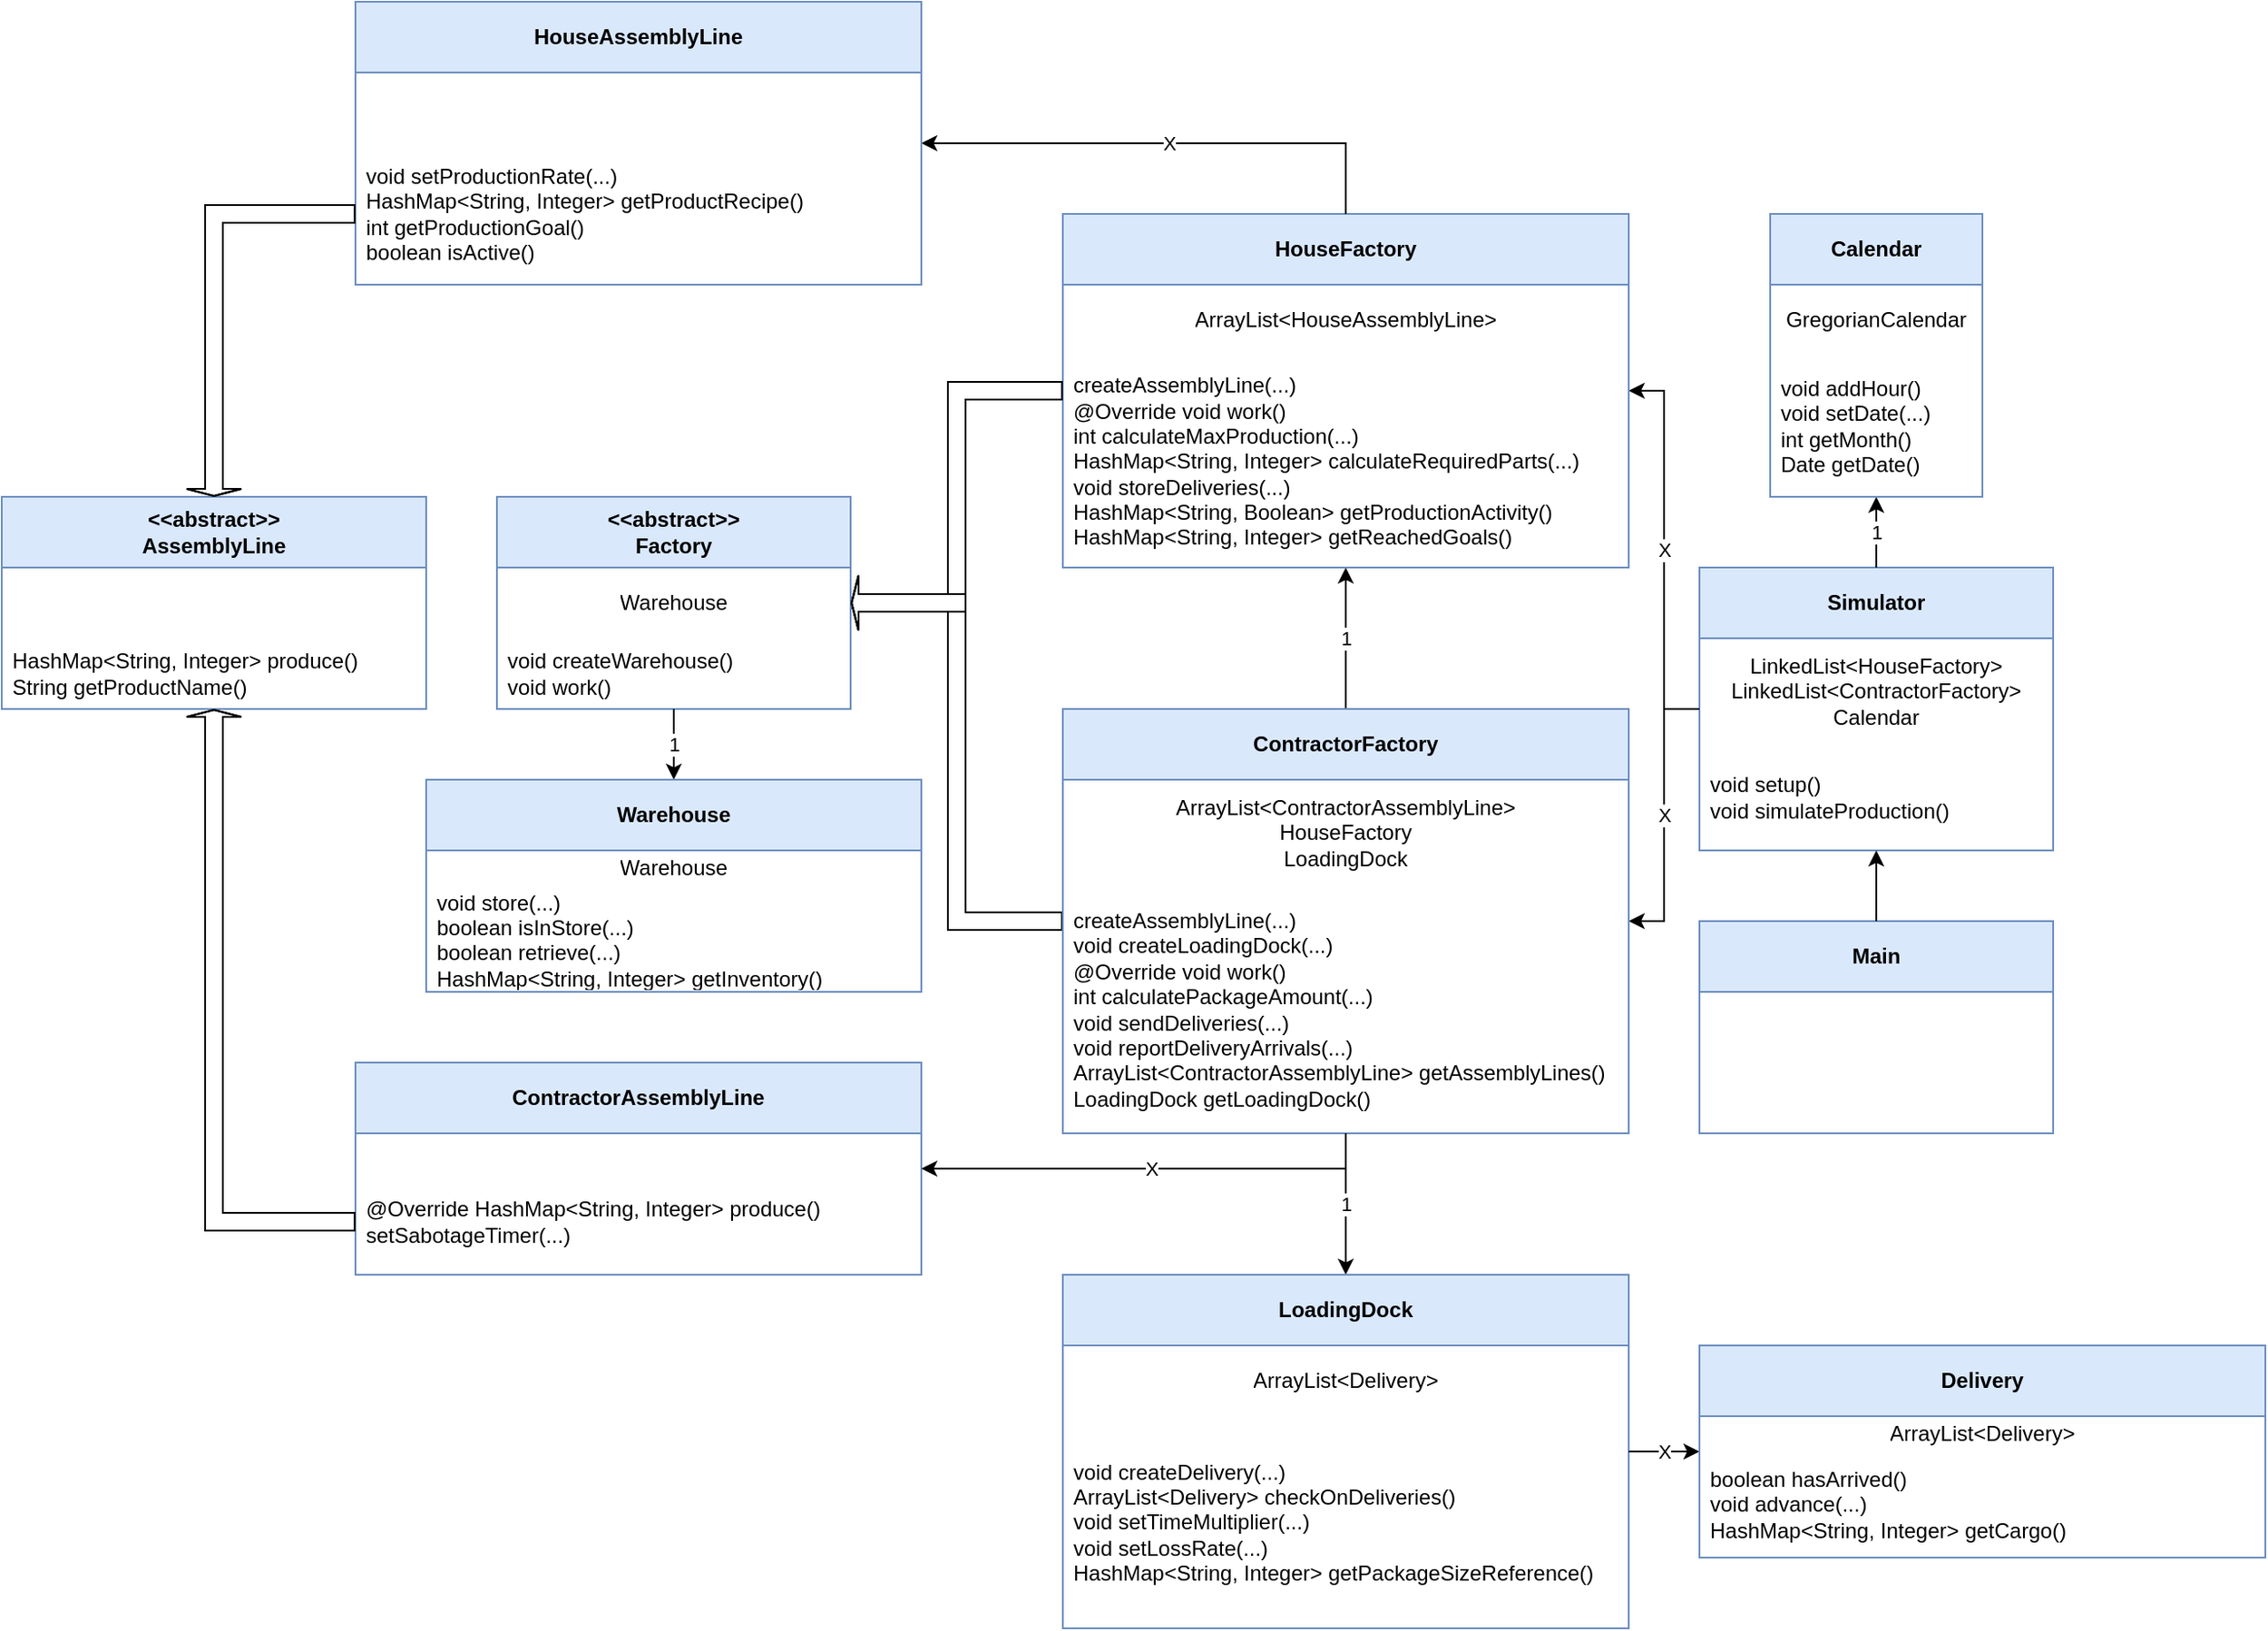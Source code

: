 <mxfile version="24.7.16">
  <diagram name="Page-1" id="d-1rrJ0oCcneB-PtpgLR">
    <mxGraphModel grid="1" page="1" gridSize="10" guides="1" tooltips="1" connect="1" arrows="1" fold="1" pageScale="1" pageWidth="850" pageHeight="1100" math="0" shadow="0">
      <root>
        <mxCell id="0" />
        <mxCell id="1" parent="0" />
        <mxCell id="JcvaEFbkYhydiZ2D-jPk-1" value="Simulator" style="swimlane;fontStyle=1;align=center;verticalAlign=middle;childLayout=stackLayout;horizontal=1;startSize=40;horizontalStack=0;resizeParent=1;resizeParentMax=0;resizeLast=0;collapsible=0;marginBottom=0;html=1;whiteSpace=wrap;fillColor=#dae8fc;strokeColor=#6c8ebf;" vertex="1" parent="1">
          <mxGeometry x="320" y="280" width="200" height="160" as="geometry" />
        </mxCell>
        <mxCell id="JcvaEFbkYhydiZ2D-jPk-2" value="LinkedList&amp;lt;HouseFactory&amp;gt;&lt;div&gt;LinkedList&amp;lt;ContractorFactory&amp;gt;&lt;/div&gt;&lt;div&gt;Calendar&lt;/div&gt;" style="text;html=1;strokeColor=none;fillColor=none;align=center;verticalAlign=middle;spacingLeft=4;spacingRight=4;overflow=hidden;rotatable=0;points=[[0,0.5],[1,0.5]];portConstraint=eastwest;whiteSpace=wrap;" vertex="1" parent="JcvaEFbkYhydiZ2D-jPk-1">
          <mxGeometry y="40" width="200" height="60" as="geometry" />
        </mxCell>
        <mxCell id="JcvaEFbkYhydiZ2D-jPk-3" value="&lt;div style=&quot;&quot;&gt;&lt;span style=&quot;background-color: initial;&quot;&gt;void setup()&lt;/span&gt;&lt;/div&gt;&lt;div style=&quot;&quot;&gt;void simulateProduction()&lt;br&gt;&lt;/div&gt;" style="text;html=1;strokeColor=none;fillColor=none;align=left;verticalAlign=middle;spacingLeft=4;spacingRight=4;overflow=hidden;rotatable=0;points=[[0,0.5],[1,0.5]];portConstraint=eastwest;whiteSpace=wrap;" vertex="1" parent="JcvaEFbkYhydiZ2D-jPk-1">
          <mxGeometry y="100" width="200" height="60" as="geometry" />
        </mxCell>
        <mxCell id="JcvaEFbkYhydiZ2D-jPk-12" value="1" style="edgeStyle=orthogonalEdgeStyle;rounded=0;orthogonalLoop=1;jettySize=auto;html=1;exitX=0.5;exitY=0;exitDx=0;exitDy=0;" edge="1" parent="1" source="JcvaEFbkYhydiZ2D-jPk-1" target="JcvaEFbkYhydiZ2D-jPk-5">
          <mxGeometry relative="1" as="geometry" />
        </mxCell>
        <mxCell id="JcvaEFbkYhydiZ2D-jPk-5" value="Calendar" style="swimlane;fontStyle=1;align=center;verticalAlign=middle;childLayout=stackLayout;horizontal=1;startSize=40;horizontalStack=0;resizeParent=1;resizeParentMax=0;resizeLast=0;collapsible=0;marginBottom=0;html=1;whiteSpace=wrap;fillColor=#dae8fc;strokeColor=#6c8ebf;" vertex="1" parent="1">
          <mxGeometry x="360" y="80" width="120" height="160" as="geometry" />
        </mxCell>
        <mxCell id="JcvaEFbkYhydiZ2D-jPk-6" value="GregorianCalendar" style="text;html=1;strokeColor=none;fillColor=none;align=center;verticalAlign=middle;spacingLeft=4;spacingRight=4;overflow=hidden;rotatable=0;points=[[0,0.5],[1,0.5]];portConstraint=eastwest;whiteSpace=wrap;" vertex="1" parent="JcvaEFbkYhydiZ2D-jPk-5">
          <mxGeometry y="40" width="120" height="40" as="geometry" />
        </mxCell>
        <mxCell id="JcvaEFbkYhydiZ2D-jPk-7" value="&lt;div style=&quot;&quot;&gt;void addHour()&lt;br&gt;&lt;/div&gt;&lt;div style=&quot;&quot;&gt;void setDate(...)&lt;br&gt;&lt;/div&gt;&lt;div style=&quot;&quot;&gt;int getMonth()&lt;br&gt;&lt;/div&gt;&lt;div style=&quot;&quot;&gt;Date getDate()&lt;br&gt;&lt;/div&gt;" style="text;html=1;strokeColor=none;fillColor=none;align=left;verticalAlign=middle;spacingLeft=4;spacingRight=4;overflow=hidden;rotatable=0;points=[[0,0.5],[1,0.5]];portConstraint=eastwest;whiteSpace=wrap;" vertex="1" parent="JcvaEFbkYhydiZ2D-jPk-5">
          <mxGeometry y="80" width="120" height="80" as="geometry" />
        </mxCell>
        <mxCell id="JcvaEFbkYhydiZ2D-jPk-13" value="Main" style="swimlane;fontStyle=1;align=center;verticalAlign=middle;childLayout=stackLayout;horizontal=1;startSize=40;horizontalStack=0;resizeParent=1;resizeParentMax=0;resizeLast=0;collapsible=0;marginBottom=0;html=1;whiteSpace=wrap;fillColor=#dae8fc;strokeColor=#6c8ebf;" vertex="1" parent="1">
          <mxGeometry x="320" y="480" width="200" height="120" as="geometry" />
        </mxCell>
        <mxCell id="JcvaEFbkYhydiZ2D-jPk-14" value="&amp;nbsp;" style="text;html=1;strokeColor=none;fillColor=none;align=center;verticalAlign=middle;spacingLeft=4;spacingRight=4;overflow=hidden;rotatable=0;points=[[0,0.5],[1,0.5]];portConstraint=eastwest;whiteSpace=wrap;" vertex="1" parent="JcvaEFbkYhydiZ2D-jPk-13">
          <mxGeometry y="40" width="200" height="40" as="geometry" />
        </mxCell>
        <mxCell id="JcvaEFbkYhydiZ2D-jPk-15" value="&lt;div style=&quot;&quot;&gt;&amp;nbsp;&lt;/div&gt;" style="text;html=1;strokeColor=none;fillColor=none;align=left;verticalAlign=middle;spacingLeft=4;spacingRight=4;overflow=hidden;rotatable=0;points=[[0,0.5],[1,0.5]];portConstraint=eastwest;whiteSpace=wrap;" vertex="1" parent="JcvaEFbkYhydiZ2D-jPk-13">
          <mxGeometry y="80" width="200" height="40" as="geometry" />
        </mxCell>
        <mxCell id="JcvaEFbkYhydiZ2D-jPk-17" style="edgeStyle=orthogonalEdgeStyle;rounded=0;orthogonalLoop=1;jettySize=auto;html=1;entryX=0.5;entryY=1;entryDx=0;entryDy=0;entryPerimeter=0;" edge="1" parent="1" source="JcvaEFbkYhydiZ2D-jPk-13" target="JcvaEFbkYhydiZ2D-jPk-3">
          <mxGeometry relative="1" as="geometry" />
        </mxCell>
        <mxCell id="JcvaEFbkYhydiZ2D-jPk-31" value="X" style="edgeStyle=orthogonalEdgeStyle;rounded=0;orthogonalLoop=1;jettySize=auto;html=1;" edge="1" parent="1" source="JcvaEFbkYhydiZ2D-jPk-1" target="JcvaEFbkYhydiZ2D-jPk-18">
          <mxGeometry relative="1" as="geometry" />
        </mxCell>
        <mxCell id="z0tRQ9MEXHEUKX75JnhB-1" value="1" style="edgeStyle=orthogonalEdgeStyle;rounded=0;orthogonalLoop=1;jettySize=auto;html=1;exitX=0.5;exitY=0;exitDx=0;exitDy=0;" edge="1" parent="1" source="JcvaEFbkYhydiZ2D-jPk-27" target="JcvaEFbkYhydiZ2D-jPk-18">
          <mxGeometry relative="1" as="geometry" />
        </mxCell>
        <mxCell id="JcvaEFbkYhydiZ2D-jPk-18" value="HouseFactory" style="swimlane;fontStyle=1;align=center;verticalAlign=middle;childLayout=stackLayout;horizontal=1;startSize=40;horizontalStack=0;resizeParent=1;resizeParentMax=0;resizeLast=0;collapsible=0;marginBottom=0;html=1;whiteSpace=wrap;fillColor=#dae8fc;strokeColor=#6c8ebf;" vertex="1" parent="1">
          <mxGeometry x="-40" y="80" width="320" height="200" as="geometry" />
        </mxCell>
        <mxCell id="JcvaEFbkYhydiZ2D-jPk-19" value="ArrayList&amp;lt;HouseAssemblyLine&amp;gt;" style="text;html=1;strokeColor=none;fillColor=none;align=center;verticalAlign=middle;spacingLeft=4;spacingRight=4;overflow=hidden;rotatable=0;points=[[0,0.5],[1,0.5]];portConstraint=eastwest;whiteSpace=wrap;" vertex="1" parent="JcvaEFbkYhydiZ2D-jPk-18">
          <mxGeometry y="40" width="320" height="40" as="geometry" />
        </mxCell>
        <mxCell id="JcvaEFbkYhydiZ2D-jPk-20" value="&lt;div style=&quot;&quot;&gt;createAssemblyLine(...)&lt;br&gt;&lt;/div&gt;&lt;div style=&quot;&quot;&gt;&lt;div&gt;@Override&amp;nbsp;&lt;span style=&quot;background-color: initial;&quot;&gt;void work()&lt;/span&gt;&lt;/div&gt;&lt;div&gt;&lt;span style=&quot;background-color: initial;&quot;&gt;int calculateMaxProduction(...)&lt;br&gt;&lt;/span&gt;&lt;/div&gt;&lt;div&gt;&lt;span style=&quot;background-color: initial;&quot;&gt;HashMap&amp;lt;String, Integer&amp;gt; calculateRequiredParts(...)&lt;br&gt;&lt;/span&gt;&lt;/div&gt;&lt;div&gt;&lt;span style=&quot;background-color: initial;&quot;&gt;void storeDeliveries(...)&lt;br&gt;&lt;/span&gt;&lt;/div&gt;&lt;div&gt;&lt;span style=&quot;background-color: initial;&quot;&gt;HashMap&amp;lt;String, Boolean&amp;gt; getProductionActivity()&lt;br&gt;&lt;/span&gt;&lt;/div&gt;&lt;div&gt;&lt;span style=&quot;background-color: initial;&quot;&gt;HashMap&amp;lt;String, Integer&amp;gt; getReachedGoals()&lt;br&gt;&lt;/span&gt;&lt;/div&gt;&lt;/div&gt;" style="text;html=1;strokeColor=none;fillColor=none;align=left;verticalAlign=middle;spacingLeft=4;spacingRight=4;overflow=hidden;rotatable=0;points=[[0,0.5],[1,0.5]];portConstraint=eastwest;whiteSpace=wrap;" vertex="1" parent="JcvaEFbkYhydiZ2D-jPk-18">
          <mxGeometry y="80" width="320" height="120" as="geometry" />
        </mxCell>
        <mxCell id="JcvaEFbkYhydiZ2D-jPk-33" style="edgeStyle=orthogonalEdgeStyle;rounded=0;orthogonalLoop=1;jettySize=auto;html=1;shape=flexArrow;endSize=1;startSize=1;" edge="1" parent="1" source="JcvaEFbkYhydiZ2D-jPk-27" target="JcvaEFbkYhydiZ2D-jPk-21">
          <mxGeometry relative="1" as="geometry" />
        </mxCell>
        <mxCell id="JcvaEFbkYhydiZ2D-jPk-21" value="&lt;div&gt;&amp;lt;&amp;lt;abstract&amp;gt;&amp;gt;&lt;br&gt;&lt;/div&gt;Factory" style="swimlane;fontStyle=1;align=center;verticalAlign=middle;childLayout=stackLayout;horizontal=1;startSize=40;horizontalStack=0;resizeParent=1;resizeParentMax=0;resizeLast=0;collapsible=0;marginBottom=0;html=1;whiteSpace=wrap;fillColor=#dae8fc;strokeColor=#6c8ebf;" vertex="1" parent="1">
          <mxGeometry x="-360" y="240" width="200" height="120" as="geometry" />
        </mxCell>
        <mxCell id="JcvaEFbkYhydiZ2D-jPk-22" value="Warehouse" style="text;html=1;strokeColor=none;fillColor=none;align=center;verticalAlign=middle;spacingLeft=4;spacingRight=4;overflow=hidden;rotatable=0;points=[[0,0.5],[1,0.5]];portConstraint=eastwest;whiteSpace=wrap;" vertex="1" parent="JcvaEFbkYhydiZ2D-jPk-21">
          <mxGeometry y="40" width="200" height="40" as="geometry" />
        </mxCell>
        <mxCell id="JcvaEFbkYhydiZ2D-jPk-23" value="&lt;div style=&quot;&quot;&gt;void createWarehouse()&lt;br&gt;&lt;/div&gt;&lt;div style=&quot;&quot;&gt;void work()&lt;br&gt;&lt;/div&gt;" style="text;html=1;strokeColor=none;fillColor=none;align=left;verticalAlign=middle;spacingLeft=4;spacingRight=4;overflow=hidden;rotatable=0;points=[[0,0.5],[1,0.5]];portConstraint=eastwest;whiteSpace=wrap;" vertex="1" parent="JcvaEFbkYhydiZ2D-jPk-21">
          <mxGeometry y="80" width="200" height="40" as="geometry" />
        </mxCell>
        <mxCell id="JcvaEFbkYhydiZ2D-jPk-24" value="&lt;div&gt;&amp;lt;&amp;lt;abstract&amp;gt;&amp;gt;&lt;/div&gt;AssemblyLine" style="swimlane;fontStyle=1;align=center;verticalAlign=middle;childLayout=stackLayout;horizontal=1;startSize=40;horizontalStack=0;resizeParent=1;resizeParentMax=0;resizeLast=0;collapsible=0;marginBottom=0;html=1;whiteSpace=wrap;fillColor=#dae8fc;strokeColor=#6c8ebf;" vertex="1" parent="1">
          <mxGeometry x="-640" y="240" width="240" height="120" as="geometry" />
        </mxCell>
        <mxCell id="JcvaEFbkYhydiZ2D-jPk-25" value="&amp;nbsp;" style="text;html=1;strokeColor=none;fillColor=none;align=center;verticalAlign=middle;spacingLeft=4;spacingRight=4;overflow=hidden;rotatable=0;points=[[0,0.5],[1,0.5]];portConstraint=eastwest;whiteSpace=wrap;" vertex="1" parent="JcvaEFbkYhydiZ2D-jPk-24">
          <mxGeometry y="40" width="240" height="40" as="geometry" />
        </mxCell>
        <mxCell id="JcvaEFbkYhydiZ2D-jPk-26" value="&lt;div style=&quot;&quot;&gt;HashMap&amp;lt;String, Integer&amp;gt; produce()&lt;br&gt;&lt;/div&gt;&lt;div style=&quot;&quot;&gt;String getProductName()&lt;br&gt;&lt;/div&gt;" style="text;html=1;strokeColor=none;fillColor=none;align=left;verticalAlign=middle;spacingLeft=4;spacingRight=4;overflow=hidden;rotatable=0;points=[[0,0.5],[1,0.5]];portConstraint=eastwest;whiteSpace=wrap;" vertex="1" parent="JcvaEFbkYhydiZ2D-jPk-24">
          <mxGeometry y="80" width="240" height="40" as="geometry" />
        </mxCell>
        <mxCell id="JcvaEFbkYhydiZ2D-jPk-30" value="X" style="edgeStyle=orthogonalEdgeStyle;rounded=0;orthogonalLoop=1;jettySize=auto;html=1;" edge="1" parent="1" source="JcvaEFbkYhydiZ2D-jPk-1" target="JcvaEFbkYhydiZ2D-jPk-27">
          <mxGeometry relative="1" as="geometry" />
        </mxCell>
        <mxCell id="JcvaEFbkYhydiZ2D-jPk-27" value="ContractorFactory" style="swimlane;fontStyle=1;align=center;verticalAlign=middle;childLayout=stackLayout;horizontal=1;startSize=40;horizontalStack=0;resizeParent=1;resizeParentMax=0;resizeLast=0;collapsible=0;marginBottom=0;html=1;whiteSpace=wrap;fillColor=#dae8fc;strokeColor=#6c8ebf;" vertex="1" parent="1">
          <mxGeometry x="-40" y="360" width="320" height="240" as="geometry" />
        </mxCell>
        <mxCell id="JcvaEFbkYhydiZ2D-jPk-28" value="ArrayList&amp;lt;ContractorAssemblyLine&amp;gt;&lt;div&gt;HouseFactory&lt;br&gt;&lt;/div&gt;&lt;div&gt;LoadingDock&lt;br&gt;&lt;/div&gt;" style="text;html=1;strokeColor=none;fillColor=none;align=center;verticalAlign=middle;spacingLeft=4;spacingRight=4;overflow=hidden;rotatable=0;points=[[0,0.5],[1,0.5]];portConstraint=eastwest;whiteSpace=wrap;" vertex="1" parent="JcvaEFbkYhydiZ2D-jPk-27">
          <mxGeometry y="40" width="320" height="60" as="geometry" />
        </mxCell>
        <mxCell id="JcvaEFbkYhydiZ2D-jPk-29" value="&lt;div style=&quot;&quot;&gt;createAssemblyLine(...)&lt;br&gt;&lt;/div&gt;&lt;div style=&quot;&quot;&gt;&lt;div&gt;void createLoadingDock(...)&lt;br&gt;&lt;/div&gt;&lt;div&gt;@Override&amp;nbsp;&lt;span style=&quot;background-color: initial;&quot;&gt;void work()&lt;/span&gt;&lt;/div&gt;&lt;div&gt;int calculatePackageAmount(...)&lt;br&gt;&lt;/div&gt;&lt;div&gt;void sendDeliveries(...)&lt;br&gt;&lt;/div&gt;&lt;div&gt;void reportDeliveryArrivals(...)&lt;br&gt;&lt;/div&gt;&lt;div&gt;ArrayList&amp;lt;ContractorAssemblyLine&amp;gt; getAssemblyLines()&lt;br&gt;&lt;/div&gt;&lt;div&gt;LoadingDock getLoadingDock()&lt;br&gt;&lt;/div&gt;&lt;/div&gt;" style="text;html=1;strokeColor=none;fillColor=none;align=left;verticalAlign=middle;spacingLeft=4;spacingRight=4;overflow=hidden;rotatable=0;points=[[0,0.5],[1,0.5]];portConstraint=eastwest;whiteSpace=wrap;" vertex="1" parent="JcvaEFbkYhydiZ2D-jPk-27">
          <mxGeometry y="100" width="320" height="140" as="geometry" />
        </mxCell>
        <mxCell id="JcvaEFbkYhydiZ2D-jPk-32" style="edgeStyle=orthogonalEdgeStyle;rounded=0;orthogonalLoop=1;jettySize=auto;html=1;shape=flexArrow;strokeWidth=1;endSize=1;startSize=1;" edge="1" parent="1" source="JcvaEFbkYhydiZ2D-jPk-18" target="JcvaEFbkYhydiZ2D-jPk-22">
          <mxGeometry relative="1" as="geometry" />
        </mxCell>
        <mxCell id="JcvaEFbkYhydiZ2D-jPk-47" value="X" style="edgeStyle=orthogonalEdgeStyle;rounded=0;orthogonalLoop=1;jettySize=auto;html=1;exitX=0.5;exitY=0;exitDx=0;exitDy=0;" edge="1" parent="1" source="JcvaEFbkYhydiZ2D-jPk-18" target="JcvaEFbkYhydiZ2D-jPk-35">
          <mxGeometry relative="1" as="geometry" />
        </mxCell>
        <mxCell id="JcvaEFbkYhydiZ2D-jPk-35" value="HouseAssemblyLine" style="swimlane;fontStyle=1;align=center;verticalAlign=middle;childLayout=stackLayout;horizontal=1;startSize=40;horizontalStack=0;resizeParent=1;resizeParentMax=0;resizeLast=0;collapsible=0;marginBottom=0;html=1;whiteSpace=wrap;fillColor=#dae8fc;strokeColor=#6c8ebf;" vertex="1" parent="1">
          <mxGeometry x="-440" y="-40" width="320" height="160" as="geometry" />
        </mxCell>
        <mxCell id="JcvaEFbkYhydiZ2D-jPk-36" value="&amp;nbsp;" style="text;html=1;strokeColor=none;fillColor=none;align=center;verticalAlign=middle;spacingLeft=4;spacingRight=4;overflow=hidden;rotatable=0;points=[[0,0.5],[1,0.5]];portConstraint=eastwest;whiteSpace=wrap;" vertex="1" parent="JcvaEFbkYhydiZ2D-jPk-35">
          <mxGeometry y="40" width="320" height="40" as="geometry" />
        </mxCell>
        <mxCell id="JcvaEFbkYhydiZ2D-jPk-37" value="&lt;div style=&quot;&quot;&gt;&lt;span style=&quot;font-size: 12px;&quot;&gt;void setProductionRate(...)&lt;/span&gt;&lt;br&gt;&lt;/div&gt;&lt;div style=&quot;&quot;&gt;&lt;span style=&quot;font-size: 12px;&quot;&gt;HashMap&amp;lt;String, Integer&amp;gt; getProductRecipe()&lt;/span&gt;&lt;br&gt;&lt;/div&gt;&lt;div style=&quot;&quot;&gt;&lt;span style=&quot;font-size: 12px;&quot;&gt;int getProductionGoal()&lt;/span&gt;&lt;br&gt;&lt;/div&gt;&lt;div style=&quot;&quot;&gt;&lt;span style=&quot;font-size: 12px;&quot;&gt;boolean isActive()&lt;/span&gt;&lt;br&gt;&lt;/div&gt;" style="text;html=1;strokeColor=none;fillColor=none;align=left;verticalAlign=middle;spacingLeft=4;spacingRight=4;overflow=hidden;rotatable=0;points=[[0,0.5],[1,0.5]];portConstraint=eastwest;whiteSpace=wrap;" vertex="1" parent="JcvaEFbkYhydiZ2D-jPk-35">
          <mxGeometry y="80" width="320" height="80" as="geometry" />
        </mxCell>
        <mxCell id="JcvaEFbkYhydiZ2D-jPk-38" value="ContractorAssemblyLine" style="swimlane;fontStyle=1;align=center;verticalAlign=middle;childLayout=stackLayout;horizontal=1;startSize=40;horizontalStack=0;resizeParent=1;resizeParentMax=0;resizeLast=0;collapsible=0;marginBottom=0;html=1;whiteSpace=wrap;fillColor=#dae8fc;strokeColor=#6c8ebf;" vertex="1" parent="1">
          <mxGeometry x="-440" y="560" width="320" height="120" as="geometry" />
        </mxCell>
        <mxCell id="JcvaEFbkYhydiZ2D-jPk-39" value="&amp;nbsp;" style="text;html=1;strokeColor=none;fillColor=none;align=center;verticalAlign=middle;spacingLeft=4;spacingRight=4;overflow=hidden;rotatable=0;points=[[0,0.5],[1,0.5]];portConstraint=eastwest;whiteSpace=wrap;" vertex="1" parent="JcvaEFbkYhydiZ2D-jPk-38">
          <mxGeometry y="40" width="320" height="20" as="geometry" />
        </mxCell>
        <mxCell id="JcvaEFbkYhydiZ2D-jPk-40" value="&lt;div style=&quot;&quot;&gt;&lt;div&gt;@Override&lt;span style=&quot;background-color: initial;&quot;&gt;&amp;nbsp;HashMap&amp;lt;String, Integer&amp;gt; produce()&lt;/span&gt;&lt;/div&gt;&lt;div&gt;&lt;span style=&quot;background-color: initial;&quot;&gt;&lt;span style=&quot;font-size: 12px;&quot;&gt;setSabotageTimer(...)&lt;/span&gt;&lt;br&gt;&lt;/span&gt;&lt;/div&gt;&lt;/div&gt;" style="text;html=1;strokeColor=none;fillColor=none;align=left;verticalAlign=middle;spacingLeft=4;spacingRight=4;overflow=hidden;rotatable=0;points=[[0,0.5],[1,0.5]];portConstraint=eastwest;whiteSpace=wrap;" vertex="1" parent="JcvaEFbkYhydiZ2D-jPk-38">
          <mxGeometry y="60" width="320" height="60" as="geometry" />
        </mxCell>
        <mxCell id="JcvaEFbkYhydiZ2D-jPk-49" value="1" style="edgeStyle=orthogonalEdgeStyle;rounded=0;orthogonalLoop=1;jettySize=auto;html=1;" edge="1" parent="1" source="JcvaEFbkYhydiZ2D-jPk-27" target="JcvaEFbkYhydiZ2D-jPk-41">
          <mxGeometry relative="1" as="geometry" />
        </mxCell>
        <mxCell id="JcvaEFbkYhydiZ2D-jPk-41" value="LoadingDock" style="swimlane;fontStyle=1;align=center;verticalAlign=middle;childLayout=stackLayout;horizontal=1;startSize=40;horizontalStack=0;resizeParent=1;resizeParentMax=0;resizeLast=0;collapsible=0;marginBottom=0;html=1;whiteSpace=wrap;fillColor=#dae8fc;strokeColor=#6c8ebf;" vertex="1" parent="1">
          <mxGeometry x="-40" y="680" width="320" height="200" as="geometry" />
        </mxCell>
        <mxCell id="JcvaEFbkYhydiZ2D-jPk-42" value="ArrayList&amp;lt;Delivery&amp;gt;" style="text;html=1;strokeColor=none;fillColor=none;align=center;verticalAlign=middle;spacingLeft=4;spacingRight=4;overflow=hidden;rotatable=0;points=[[0,0.5],[1,0.5]];portConstraint=eastwest;whiteSpace=wrap;" vertex="1" parent="JcvaEFbkYhydiZ2D-jPk-41">
          <mxGeometry y="40" width="320" height="40" as="geometry" />
        </mxCell>
        <mxCell id="JcvaEFbkYhydiZ2D-jPk-43" value="&lt;div style=&quot;&quot;&gt;&lt;div&gt;&lt;span style=&quot;font-size: 12px;&quot;&gt;void createDelivery(...)&lt;/span&gt;&lt;br&gt;&lt;/div&gt;&lt;div&gt;&lt;span style=&quot;font-size: 12px;&quot;&gt;ArrayList&amp;lt;Delivery&amp;gt; checkOnDeliveries()&lt;/span&gt;&lt;br&gt;&lt;/div&gt;&lt;div&gt;&lt;span style=&quot;font-size: 12px;&quot;&gt;void setTimeMultiplier(...)&lt;/span&gt;&lt;br&gt;&lt;/div&gt;&lt;div&gt;&lt;span style=&quot;font-size: 12px;&quot;&gt;void setLossRate(...)&lt;/span&gt;&lt;br&gt;&lt;/div&gt;&lt;div&gt;&lt;span style=&quot;font-size: 12px;&quot;&gt;HashMap&amp;lt;String, Integer&amp;gt; getPackageSizeReference()&lt;/span&gt;&lt;br&gt;&lt;/div&gt;&lt;/div&gt;" style="text;html=1;strokeColor=none;fillColor=none;align=left;verticalAlign=middle;spacingLeft=4;spacingRight=4;overflow=hidden;rotatable=0;points=[[0,0.5],[1,0.5]];portConstraint=eastwest;whiteSpace=wrap;" vertex="1" parent="JcvaEFbkYhydiZ2D-jPk-41">
          <mxGeometry y="80" width="320" height="120" as="geometry" />
        </mxCell>
        <mxCell id="JcvaEFbkYhydiZ2D-jPk-53" value="X" style="edgeStyle=orthogonalEdgeStyle;rounded=0;orthogonalLoop=1;jettySize=auto;html=1;" edge="1" parent="1" source="JcvaEFbkYhydiZ2D-jPk-41" target="JcvaEFbkYhydiZ2D-jPk-50">
          <mxGeometry relative="1" as="geometry" />
        </mxCell>
        <mxCell id="JcvaEFbkYhydiZ2D-jPk-50" value="Delivery" style="swimlane;fontStyle=1;align=center;verticalAlign=middle;childLayout=stackLayout;horizontal=1;startSize=40;horizontalStack=0;resizeParent=1;resizeParentMax=0;resizeLast=0;collapsible=0;marginBottom=0;html=1;whiteSpace=wrap;fillColor=#dae8fc;strokeColor=#6c8ebf;" vertex="1" parent="1">
          <mxGeometry x="320" y="720" width="320" height="120" as="geometry" />
        </mxCell>
        <mxCell id="JcvaEFbkYhydiZ2D-jPk-51" value="ArrayList&amp;lt;Delivery&amp;gt;" style="text;html=1;strokeColor=none;fillColor=none;align=center;verticalAlign=middle;spacingLeft=4;spacingRight=4;overflow=hidden;rotatable=0;points=[[0,0.5],[1,0.5]];portConstraint=eastwest;whiteSpace=wrap;" vertex="1" parent="JcvaEFbkYhydiZ2D-jPk-50">
          <mxGeometry y="40" width="320" height="20" as="geometry" />
        </mxCell>
        <mxCell id="JcvaEFbkYhydiZ2D-jPk-52" value="&lt;div style=&quot;&quot;&gt;&lt;div&gt;&lt;span style=&quot;font-size: 12px;&quot;&gt;boolean hasArrived()&lt;/span&gt;&lt;br&gt;&lt;/div&gt;&lt;div&gt;&lt;span style=&quot;font-size: 12px;&quot;&gt;void advance(...)&lt;/span&gt;&lt;br&gt;&lt;/div&gt;&lt;div&gt;&lt;span style=&quot;font-size: 12px;&quot;&gt;HashMap&amp;lt;String, Integer&amp;gt; getCargo()&lt;/span&gt;&lt;br&gt;&lt;/div&gt;&lt;/div&gt;" style="text;html=1;strokeColor=none;fillColor=none;align=left;verticalAlign=middle;spacingLeft=4;spacingRight=4;overflow=hidden;rotatable=0;points=[[0,0.5],[1,0.5]];portConstraint=eastwest;whiteSpace=wrap;" vertex="1" parent="JcvaEFbkYhydiZ2D-jPk-50">
          <mxGeometry y="60" width="320" height="60" as="geometry" />
        </mxCell>
        <mxCell id="JcvaEFbkYhydiZ2D-jPk-57" value="1" style="edgeStyle=orthogonalEdgeStyle;rounded=0;orthogonalLoop=1;jettySize=auto;html=1;" edge="1" parent="1" source="JcvaEFbkYhydiZ2D-jPk-21" target="JcvaEFbkYhydiZ2D-jPk-54">
          <mxGeometry relative="1" as="geometry" />
        </mxCell>
        <mxCell id="JcvaEFbkYhydiZ2D-jPk-54" value="Warehouse" style="swimlane;fontStyle=1;align=center;verticalAlign=middle;childLayout=stackLayout;horizontal=1;startSize=40;horizontalStack=0;resizeParent=1;resizeParentMax=0;resizeLast=0;collapsible=0;marginBottom=0;html=1;whiteSpace=wrap;fillColor=#dae8fc;strokeColor=#6c8ebf;" vertex="1" parent="1">
          <mxGeometry x="-400" y="400" width="280" height="120" as="geometry" />
        </mxCell>
        <mxCell id="JcvaEFbkYhydiZ2D-jPk-55" value="Warehouse" style="text;html=1;strokeColor=none;fillColor=none;align=center;verticalAlign=middle;spacingLeft=4;spacingRight=4;overflow=hidden;rotatable=0;points=[[0,0.5],[1,0.5]];portConstraint=eastwest;whiteSpace=wrap;" vertex="1" parent="JcvaEFbkYhydiZ2D-jPk-54">
          <mxGeometry y="40" width="280" height="20" as="geometry" />
        </mxCell>
        <mxCell id="JcvaEFbkYhydiZ2D-jPk-56" value="&lt;div style=&quot;&quot;&gt;&lt;span style=&quot;font-size: 12px;&quot;&gt;void store(...)&lt;/span&gt;&lt;br&gt;&lt;/div&gt;&lt;div style=&quot;&quot;&gt;&lt;span style=&quot;font-size: 12px;&quot;&gt;boolean isInStore(...)&lt;/span&gt;&lt;br&gt;&lt;/div&gt;&lt;div style=&quot;&quot;&gt;&lt;span style=&quot;font-size: 12px;&quot;&gt;boolean retrieve(...)&lt;/span&gt;&lt;br&gt;&lt;/div&gt;&lt;div style=&quot;&quot;&gt;&lt;span style=&quot;font-size: 12px;&quot;&gt;HashMap&amp;lt;String, Integer&amp;gt; getInventory()&lt;/span&gt;&lt;br&gt;&lt;/div&gt;" style="text;html=1;strokeColor=none;fillColor=none;align=left;verticalAlign=middle;spacingLeft=4;spacingRight=4;overflow=hidden;rotatable=0;points=[[0,0.5],[1,0.5]];portConstraint=eastwest;whiteSpace=wrap;" vertex="1" parent="JcvaEFbkYhydiZ2D-jPk-54">
          <mxGeometry y="60" width="280" height="60" as="geometry" />
        </mxCell>
        <mxCell id="JcvaEFbkYhydiZ2D-jPk-44" style="edgeStyle=orthogonalEdgeStyle;rounded=0;orthogonalLoop=1;jettySize=auto;html=1;shape=flexArrow;endSize=1;startSize=1;exitX=0;exitY=0.5;exitDx=0;exitDy=0;" edge="1" parent="1" source="JcvaEFbkYhydiZ2D-jPk-37" target="JcvaEFbkYhydiZ2D-jPk-24">
          <mxGeometry relative="1" as="geometry" />
        </mxCell>
        <mxCell id="JcvaEFbkYhydiZ2D-jPk-46" style="edgeStyle=orthogonalEdgeStyle;rounded=0;orthogonalLoop=1;jettySize=auto;html=1;shape=flexArrow;endSize=1;startSize=1;exitX=0;exitY=0.5;exitDx=0;exitDy=0;" edge="1" parent="1" source="JcvaEFbkYhydiZ2D-jPk-40" target="JcvaEFbkYhydiZ2D-jPk-24">
          <mxGeometry relative="1" as="geometry" />
        </mxCell>
        <mxCell id="JcvaEFbkYhydiZ2D-jPk-48" value="X" style="edgeStyle=orthogonalEdgeStyle;rounded=0;orthogonalLoop=1;jettySize=auto;html=1;exitX=0.5;exitY=1;exitDx=0;exitDy=0;exitPerimeter=0;" edge="1" parent="1" source="JcvaEFbkYhydiZ2D-jPk-29" target="JcvaEFbkYhydiZ2D-jPk-38">
          <mxGeometry relative="1" as="geometry" />
        </mxCell>
      </root>
    </mxGraphModel>
  </diagram>
</mxfile>
